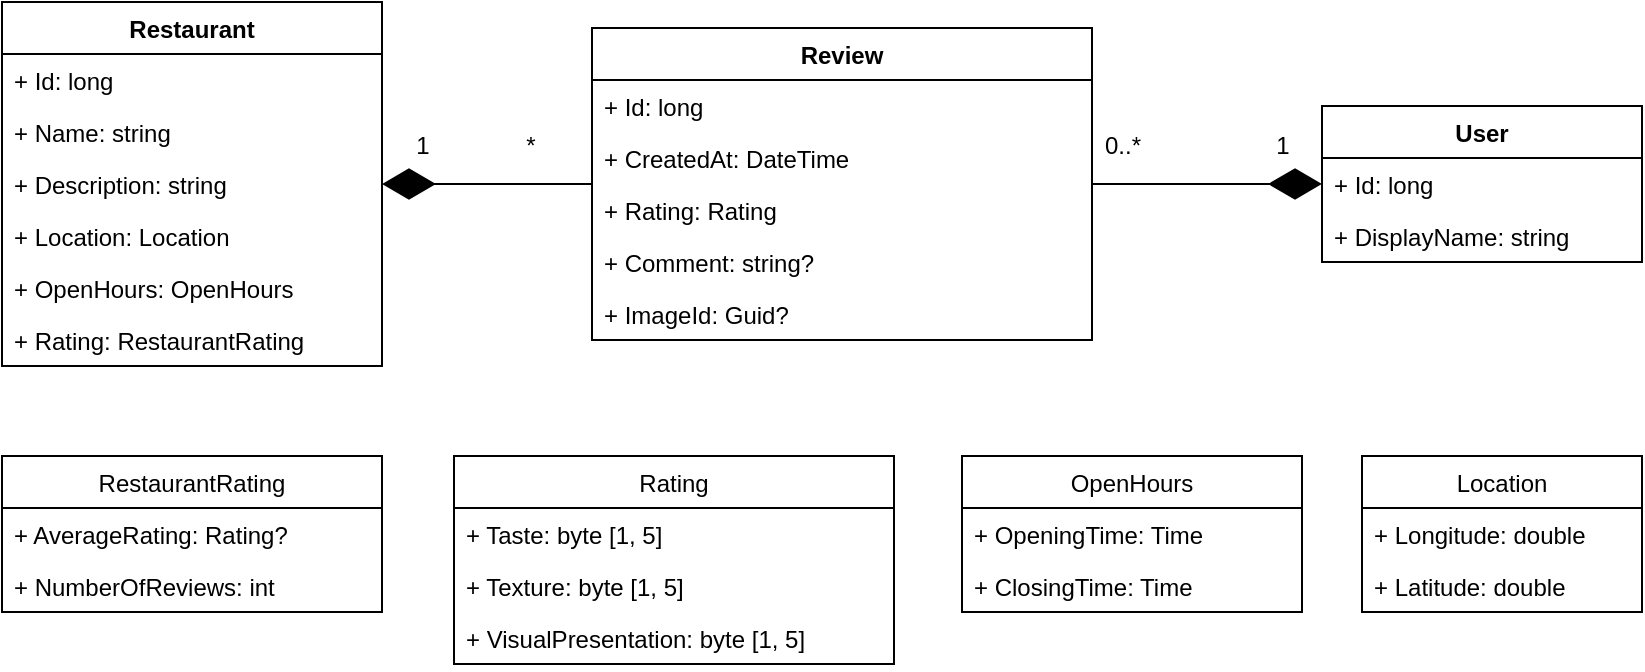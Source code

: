 <mxfile version="15.8.6" type="device"><diagram id="C5RBs43oDa-KdzZeNtuy" name="Page-1"><mxGraphModel dx="1178" dy="655" grid="1" gridSize="10" guides="1" tooltips="1" connect="1" arrows="1" fold="1" page="1" pageScale="1" pageWidth="827" pageHeight="1169" math="0" shadow="0"><root><mxCell id="WIyWlLk6GJQsqaUBKTNV-0"/><mxCell id="WIyWlLk6GJQsqaUBKTNV-1" parent="WIyWlLk6GJQsqaUBKTNV-0"/><mxCell id="u5MEnRm4WRgjcM1n35-C-6" value="Restaurant" style="swimlane;fontStyle=1;align=center;verticalAlign=top;childLayout=stackLayout;horizontal=1;startSize=26;horizontalStack=0;resizeParent=1;resizeParentMax=0;resizeLast=0;collapsible=1;marginBottom=0;fillColor=none;" parent="WIyWlLk6GJQsqaUBKTNV-1" vertex="1"><mxGeometry x="4" y="203" width="190" height="182" as="geometry"/></mxCell><mxCell id="u5MEnRm4WRgjcM1n35-C-7" value="+ Id: long" style="text;strokeColor=none;fillColor=none;align=left;verticalAlign=top;spacingLeft=4;spacingRight=4;overflow=hidden;rotatable=0;points=[[0,0.5],[1,0.5]];portConstraint=eastwest;" parent="u5MEnRm4WRgjcM1n35-C-6" vertex="1"><mxGeometry y="26" width="190" height="26" as="geometry"/></mxCell><mxCell id="x6nmNCxlQYhGHasw8zMo-4" value="+ Name: string" style="text;strokeColor=none;fillColor=none;align=left;verticalAlign=top;spacingLeft=4;spacingRight=4;overflow=hidden;rotatable=0;points=[[0,0.5],[1,0.5]];portConstraint=eastwest;" vertex="1" parent="u5MEnRm4WRgjcM1n35-C-6"><mxGeometry y="52" width="190" height="26" as="geometry"/></mxCell><mxCell id="x6nmNCxlQYhGHasw8zMo-5" value="+ Description: string" style="text;strokeColor=none;fillColor=none;align=left;verticalAlign=top;spacingLeft=4;spacingRight=4;overflow=hidden;rotatable=0;points=[[0,0.5],[1,0.5]];portConstraint=eastwest;" vertex="1" parent="u5MEnRm4WRgjcM1n35-C-6"><mxGeometry y="78" width="190" height="26" as="geometry"/></mxCell><mxCell id="u5MEnRm4WRgjcM1n35-C-43" value="+ Location: Location" style="text;strokeColor=none;fillColor=none;align=left;verticalAlign=top;spacingLeft=4;spacingRight=4;overflow=hidden;rotatable=0;points=[[0,0.5],[1,0.5]];portConstraint=eastwest;" parent="u5MEnRm4WRgjcM1n35-C-6" vertex="1"><mxGeometry y="104" width="190" height="26" as="geometry"/></mxCell><mxCell id="u5MEnRm4WRgjcM1n35-C-44" value="+ OpenHours: OpenHours" style="text;strokeColor=none;fillColor=none;align=left;verticalAlign=top;spacingLeft=4;spacingRight=4;overflow=hidden;rotatable=0;points=[[0,0.5],[1,0.5]];portConstraint=eastwest;" parent="u5MEnRm4WRgjcM1n35-C-6" vertex="1"><mxGeometry y="130" width="190" height="26" as="geometry"/></mxCell><mxCell id="u5MEnRm4WRgjcM1n35-C-45" value="+ Rating: RestaurantRating" style="text;strokeColor=none;fillColor=none;align=left;verticalAlign=top;spacingLeft=4;spacingRight=4;overflow=hidden;rotatable=0;points=[[0,0.5],[1,0.5]];portConstraint=eastwest;" parent="u5MEnRm4WRgjcM1n35-C-6" vertex="1"><mxGeometry y="156" width="190" height="26" as="geometry"/></mxCell><mxCell id="u5MEnRm4WRgjcM1n35-C-12" value="Review" style="swimlane;fontStyle=1;align=center;verticalAlign=top;childLayout=stackLayout;horizontal=1;startSize=26;horizontalStack=0;resizeParent=1;resizeParentMax=0;resizeLast=0;collapsible=1;marginBottom=0;fillColor=none;" parent="WIyWlLk6GJQsqaUBKTNV-1" vertex="1"><mxGeometry x="299" y="216" width="250" height="156" as="geometry"/></mxCell><mxCell id="u5MEnRm4WRgjcM1n35-C-16" value="+ Id: long" style="text;strokeColor=none;fillColor=none;align=left;verticalAlign=top;spacingLeft=4;spacingRight=4;overflow=hidden;rotatable=0;points=[[0,0.5],[1,0.5]];portConstraint=eastwest;" parent="u5MEnRm4WRgjcM1n35-C-12" vertex="1"><mxGeometry y="26" width="250" height="26" as="geometry"/></mxCell><mxCell id="u5MEnRm4WRgjcM1n35-C-66" value="+ CreatedAt: DateTime" style="text;strokeColor=none;fillColor=none;align=left;verticalAlign=top;spacingLeft=4;spacingRight=4;overflow=hidden;rotatable=0;points=[[0,0.5],[1,0.5]];portConstraint=eastwest;" parent="u5MEnRm4WRgjcM1n35-C-12" vertex="1"><mxGeometry y="52" width="250" height="26" as="geometry"/></mxCell><mxCell id="u5MEnRm4WRgjcM1n35-C-18" value="+ Rating: Rating" style="text;strokeColor=none;fillColor=none;align=left;verticalAlign=top;spacingLeft=4;spacingRight=4;overflow=hidden;rotatable=0;points=[[0,0.5],[1,0.5]];portConstraint=eastwest;" parent="u5MEnRm4WRgjcM1n35-C-12" vertex="1"><mxGeometry y="78" width="250" height="26" as="geometry"/></mxCell><mxCell id="u5MEnRm4WRgjcM1n35-C-13" value="+ Comment: string?" style="text;strokeColor=none;fillColor=none;align=left;verticalAlign=top;spacingLeft=4;spacingRight=4;overflow=hidden;rotatable=0;points=[[0,0.5],[1,0.5]];portConstraint=eastwest;" parent="u5MEnRm4WRgjcM1n35-C-12" vertex="1"><mxGeometry y="104" width="250" height="26" as="geometry"/></mxCell><mxCell id="u5MEnRm4WRgjcM1n35-C-21" value="+ ImageId: Guid?" style="text;strokeColor=none;fillColor=none;align=left;verticalAlign=top;spacingLeft=4;spacingRight=4;overflow=hidden;rotatable=0;points=[[0,0.5],[1,0.5]];portConstraint=eastwest;" parent="u5MEnRm4WRgjcM1n35-C-12" vertex="1"><mxGeometry y="130" width="250" height="26" as="geometry"/></mxCell><mxCell id="u5MEnRm4WRgjcM1n35-C-23" value="User" style="swimlane;fontStyle=1;align=center;verticalAlign=top;childLayout=stackLayout;horizontal=1;startSize=26;horizontalStack=0;resizeParent=1;resizeParentMax=0;resizeLast=0;collapsible=1;marginBottom=0;fillColor=none;" parent="WIyWlLk6GJQsqaUBKTNV-1" vertex="1"><mxGeometry x="664" y="255" width="160" height="78" as="geometry"/></mxCell><mxCell id="u5MEnRm4WRgjcM1n35-C-24" value="+ Id: long" style="text;strokeColor=none;fillColor=none;align=left;verticalAlign=top;spacingLeft=4;spacingRight=4;overflow=hidden;rotatable=0;points=[[0,0.5],[1,0.5]];portConstraint=eastwest;" parent="u5MEnRm4WRgjcM1n35-C-23" vertex="1"><mxGeometry y="26" width="160" height="26" as="geometry"/></mxCell><mxCell id="u5MEnRm4WRgjcM1n35-C-28" value="+ DisplayName: string" style="text;strokeColor=none;fillColor=none;align=left;verticalAlign=top;spacingLeft=4;spacingRight=4;overflow=hidden;rotatable=0;points=[[0,0.5],[1,0.5]];portConstraint=eastwest;" parent="u5MEnRm4WRgjcM1n35-C-23" vertex="1"><mxGeometry y="52" width="160" height="26" as="geometry"/></mxCell><mxCell id="u5MEnRm4WRgjcM1n35-C-37" value="" style="endArrow=diamondThin;endFill=1;endSize=24;html=1;rounded=0;" parent="WIyWlLk6GJQsqaUBKTNV-1" source="u5MEnRm4WRgjcM1n35-C-12" target="u5MEnRm4WRgjcM1n35-C-6" edge="1"><mxGeometry width="160" relative="1" as="geometry"><mxPoint x="174" y="125" as="sourcePoint"/><mxPoint x="334" y="125" as="targetPoint"/></mxGeometry></mxCell><mxCell id="u5MEnRm4WRgjcM1n35-C-38" value="*" style="text;html=1;align=center;verticalAlign=middle;resizable=0;points=[];autosize=1;strokeColor=none;fillColor=none;" parent="WIyWlLk6GJQsqaUBKTNV-1" vertex="1"><mxGeometry x="258" y="265" width="20" height="20" as="geometry"/></mxCell><mxCell id="u5MEnRm4WRgjcM1n35-C-42" value="1" style="text;html=1;align=center;verticalAlign=middle;resizable=0;points=[];autosize=1;strokeColor=none;fillColor=none;" parent="WIyWlLk6GJQsqaUBKTNV-1" vertex="1"><mxGeometry x="204" y="265" width="20" height="20" as="geometry"/></mxCell><mxCell id="u5MEnRm4WRgjcM1n35-C-46" value="RestaurantRating" style="swimlane;fontStyle=0;childLayout=stackLayout;horizontal=1;startSize=26;fillColor=none;horizontalStack=0;resizeParent=1;resizeParentMax=0;resizeLast=0;collapsible=1;marginBottom=0;" parent="WIyWlLk6GJQsqaUBKTNV-1" vertex="1"><mxGeometry x="4" y="430" width="190" height="78" as="geometry"/></mxCell><mxCell id="u5MEnRm4WRgjcM1n35-C-47" value="+ AverageRating: Rating?" style="text;strokeColor=none;fillColor=none;align=left;verticalAlign=top;spacingLeft=4;spacingRight=4;overflow=hidden;rotatable=0;points=[[0,0.5],[1,0.5]];portConstraint=eastwest;" parent="u5MEnRm4WRgjcM1n35-C-46" vertex="1"><mxGeometry y="26" width="190" height="26" as="geometry"/></mxCell><mxCell id="u5MEnRm4WRgjcM1n35-C-50" value="+ NumberOfReviews: int" style="text;strokeColor=none;fillColor=none;align=left;verticalAlign=top;spacingLeft=4;spacingRight=4;overflow=hidden;rotatable=0;points=[[0,0.5],[1,0.5]];portConstraint=eastwest;" parent="u5MEnRm4WRgjcM1n35-C-46" vertex="1"><mxGeometry y="52" width="190" height="26" as="geometry"/></mxCell><mxCell id="u5MEnRm4WRgjcM1n35-C-51" value="" style="endArrow=diamondThin;endFill=1;endSize=24;html=1;rounded=0;" parent="WIyWlLk6GJQsqaUBKTNV-1" source="u5MEnRm4WRgjcM1n35-C-12" target="u5MEnRm4WRgjcM1n35-C-23" edge="1"><mxGeometry width="160" relative="1" as="geometry"><mxPoint x="604" y="125" as="sourcePoint"/><mxPoint x="394" y="125" as="targetPoint"/></mxGeometry></mxCell><mxCell id="u5MEnRm4WRgjcM1n35-C-52" value="0..*" style="text;html=1;align=center;verticalAlign=middle;resizable=0;points=[];autosize=1;strokeColor=none;fillColor=none;" parent="WIyWlLk6GJQsqaUBKTNV-1" vertex="1"><mxGeometry x="549" y="265" width="30" height="20" as="geometry"/></mxCell><mxCell id="u5MEnRm4WRgjcM1n35-C-53" value="1" style="text;html=1;align=center;verticalAlign=middle;resizable=0;points=[];autosize=1;strokeColor=none;fillColor=none;" parent="WIyWlLk6GJQsqaUBKTNV-1" vertex="1"><mxGeometry x="634" y="265" width="20" height="20" as="geometry"/></mxCell><mxCell id="u5MEnRm4WRgjcM1n35-C-58" value="OpenHours" style="swimlane;fontStyle=0;childLayout=stackLayout;horizontal=1;startSize=26;fillColor=none;horizontalStack=0;resizeParent=1;resizeParentMax=0;resizeLast=0;collapsible=1;marginBottom=0;" parent="WIyWlLk6GJQsqaUBKTNV-1" vertex="1"><mxGeometry x="484" y="430" width="170" height="78" as="geometry"/></mxCell><mxCell id="u5MEnRm4WRgjcM1n35-C-59" value="+ OpeningTime: Time" style="text;strokeColor=none;fillColor=none;align=left;verticalAlign=top;spacingLeft=4;spacingRight=4;overflow=hidden;rotatable=0;points=[[0,0.5],[1,0.5]];portConstraint=eastwest;" parent="u5MEnRm4WRgjcM1n35-C-58" vertex="1"><mxGeometry y="26" width="170" height="26" as="geometry"/></mxCell><mxCell id="u5MEnRm4WRgjcM1n35-C-60" value="+ ClosingTime: Time" style="text;strokeColor=none;fillColor=none;align=left;verticalAlign=top;spacingLeft=4;spacingRight=4;overflow=hidden;rotatable=0;points=[[0,0.5],[1,0.5]];portConstraint=eastwest;" parent="u5MEnRm4WRgjcM1n35-C-58" vertex="1"><mxGeometry y="52" width="170" height="26" as="geometry"/></mxCell><mxCell id="u5MEnRm4WRgjcM1n35-C-62" value="Location" style="swimlane;fontStyle=0;childLayout=stackLayout;horizontal=1;startSize=26;fillColor=none;horizontalStack=0;resizeParent=1;resizeParentMax=0;resizeLast=0;collapsible=1;marginBottom=0;" parent="WIyWlLk6GJQsqaUBKTNV-1" vertex="1"><mxGeometry x="684" y="430" width="140" height="78" as="geometry"/></mxCell><mxCell id="u5MEnRm4WRgjcM1n35-C-63" value="+ Longitude: double" style="text;strokeColor=none;fillColor=none;align=left;verticalAlign=top;spacingLeft=4;spacingRight=4;overflow=hidden;rotatable=0;points=[[0,0.5],[1,0.5]];portConstraint=eastwest;" parent="u5MEnRm4WRgjcM1n35-C-62" vertex="1"><mxGeometry y="26" width="140" height="26" as="geometry"/></mxCell><mxCell id="u5MEnRm4WRgjcM1n35-C-64" value="+ Latitude: double" style="text;strokeColor=none;fillColor=none;align=left;verticalAlign=top;spacingLeft=4;spacingRight=4;overflow=hidden;rotatable=0;points=[[0,0.5],[1,0.5]];portConstraint=eastwest;" parent="u5MEnRm4WRgjcM1n35-C-62" vertex="1"><mxGeometry y="52" width="140" height="26" as="geometry"/></mxCell><mxCell id="x6nmNCxlQYhGHasw8zMo-0" value="Rating" style="swimlane;fontStyle=0;childLayout=stackLayout;horizontal=1;startSize=26;fillColor=none;horizontalStack=0;resizeParent=1;resizeParentMax=0;resizeLast=0;collapsible=1;marginBottom=0;" vertex="1" parent="WIyWlLk6GJQsqaUBKTNV-1"><mxGeometry x="230" y="430" width="220" height="104" as="geometry"/></mxCell><mxCell id="x6nmNCxlQYhGHasw8zMo-1" value="+ Taste: byte [1, 5]" style="text;strokeColor=none;fillColor=none;align=left;verticalAlign=top;spacingLeft=4;spacingRight=4;overflow=hidden;rotatable=0;points=[[0,0.5],[1,0.5]];portConstraint=eastwest;" vertex="1" parent="x6nmNCxlQYhGHasw8zMo-0"><mxGeometry y="26" width="220" height="26" as="geometry"/></mxCell><mxCell id="x6nmNCxlQYhGHasw8zMo-2" value="+ Texture: byte [1, 5]" style="text;strokeColor=none;fillColor=none;align=left;verticalAlign=top;spacingLeft=4;spacingRight=4;overflow=hidden;rotatable=0;points=[[0,0.5],[1,0.5]];portConstraint=eastwest;" vertex="1" parent="x6nmNCxlQYhGHasw8zMo-0"><mxGeometry y="52" width="220" height="26" as="geometry"/></mxCell><mxCell id="x6nmNCxlQYhGHasw8zMo-3" value="+ VisualPresentation: byte [1, 5]" style="text;strokeColor=none;fillColor=none;align=left;verticalAlign=top;spacingLeft=4;spacingRight=4;overflow=hidden;rotatable=0;points=[[0,0.5],[1,0.5]];portConstraint=eastwest;" vertex="1" parent="x6nmNCxlQYhGHasw8zMo-0"><mxGeometry y="78" width="220" height="26" as="geometry"/></mxCell></root></mxGraphModel></diagram></mxfile>